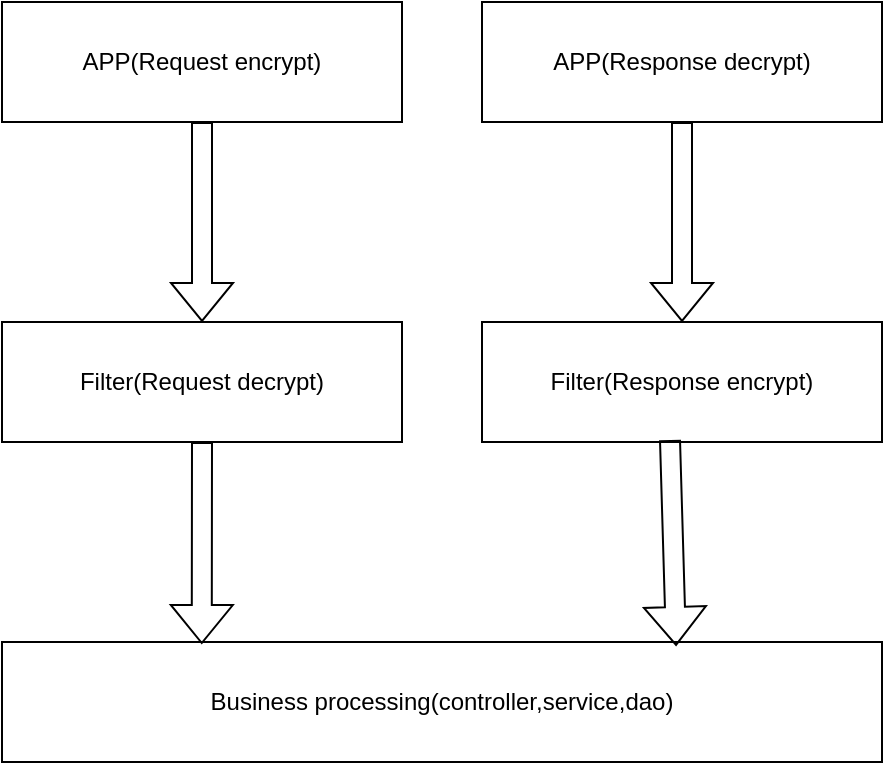 <mxfile version="20.3.2" type="github"><diagram id="b4zGEL3ws8uXAT3CVrWT" name="第 1 页"><mxGraphModel dx="2062" dy="1122" grid="1" gridSize="10" guides="1" tooltips="1" connect="1" arrows="1" fold="1" page="1" pageScale="1" pageWidth="1100" pageHeight="850" math="0" shadow="0"><root><mxCell id="0"/><mxCell id="1" parent="0"/><mxCell id="NgPU9ddEGs4OFqeWYCCW-1" value="APP(Request&amp;nbsp;encrypt)" style="rounded=0;whiteSpace=wrap;html=1;" parent="1" vertex="1"><mxGeometry x="40" y="60" width="200" height="60" as="geometry"/></mxCell><mxCell id="NgPU9ddEGs4OFqeWYCCW-2" value="Filter(Request decrypt)" style="rounded=0;whiteSpace=wrap;html=1;" parent="1" vertex="1"><mxGeometry x="40" y="220" width="200" height="60" as="geometry"/></mxCell><mxCell id="NgPU9ddEGs4OFqeWYCCW-6" value="&lt;div&gt;Business processing(controller,service,dao)&lt;/div&gt;" style="whiteSpace=wrap;html=1;rounded=0;" parent="1" vertex="1"><mxGeometry x="40" y="380" width="440" height="60" as="geometry"/></mxCell><mxCell id="NgPU9ddEGs4OFqeWYCCW-8" value="Filter(Response encrypt)" style="rounded=0;whiteSpace=wrap;html=1;" parent="1" vertex="1"><mxGeometry x="280" y="220" width="200" height="60" as="geometry"/></mxCell><mxCell id="NgPU9ddEGs4OFqeWYCCW-9" value="APP(Response decrypt)" style="rounded=0;whiteSpace=wrap;html=1;" parent="1" vertex="1"><mxGeometry x="280" y="60" width="200" height="60" as="geometry"/></mxCell><mxCell id="NgPU9ddEGs4OFqeWYCCW-10" value="" style="shape=flexArrow;endArrow=classic;html=1;rounded=0;exitX=0.5;exitY=1;exitDx=0;exitDy=0;entryX=0.5;entryY=0;entryDx=0;entryDy=0;" parent="1" source="NgPU9ddEGs4OFqeWYCCW-1" target="NgPU9ddEGs4OFqeWYCCW-2" edge="1"><mxGeometry width="50" height="50" relative="1" as="geometry"><mxPoint x="520" y="500" as="sourcePoint"/><mxPoint x="570" y="450" as="targetPoint"/></mxGeometry></mxCell><mxCell id="NgPU9ddEGs4OFqeWYCCW-11" value="" style="shape=flexArrow;endArrow=classic;html=1;rounded=0;exitX=0.5;exitY=1;exitDx=0;exitDy=0;entryX=0.5;entryY=0;entryDx=0;entryDy=0;" parent="1" source="NgPU9ddEGs4OFqeWYCCW-9" target="NgPU9ddEGs4OFqeWYCCW-8" edge="1"><mxGeometry width="50" height="50" relative="1" as="geometry"><mxPoint x="370" y="160" as="sourcePoint"/><mxPoint x="370" y="260" as="targetPoint"/></mxGeometry></mxCell><mxCell id="NgPU9ddEGs4OFqeWYCCW-12" value="" style="shape=flexArrow;endArrow=classic;html=1;rounded=0;exitX=0.5;exitY=1;exitDx=0;exitDy=0;entryX=0.227;entryY=0.017;entryDx=0;entryDy=0;entryPerimeter=0;" parent="1" source="NgPU9ddEGs4OFqeWYCCW-2" target="NgPU9ddEGs4OFqeWYCCW-6" edge="1"><mxGeometry width="50" height="50" relative="1" as="geometry"><mxPoint x="260" y="290" as="sourcePoint"/><mxPoint x="140" y="380" as="targetPoint"/></mxGeometry></mxCell><mxCell id="NgPU9ddEGs4OFqeWYCCW-13" value="" style="shape=flexArrow;endArrow=classic;html=1;rounded=0;exitX=0.47;exitY=0.983;exitDx=0;exitDy=0;exitPerimeter=0;entryX=0.766;entryY=0.033;entryDx=0;entryDy=0;entryPerimeter=0;" parent="1" source="NgPU9ddEGs4OFqeWYCCW-8" target="NgPU9ddEGs4OFqeWYCCW-6" edge="1"><mxGeometry width="50" height="50" relative="1" as="geometry"><mxPoint x="520" y="500" as="sourcePoint"/><mxPoint x="570" y="450" as="targetPoint"/></mxGeometry></mxCell></root></mxGraphModel></diagram></mxfile>